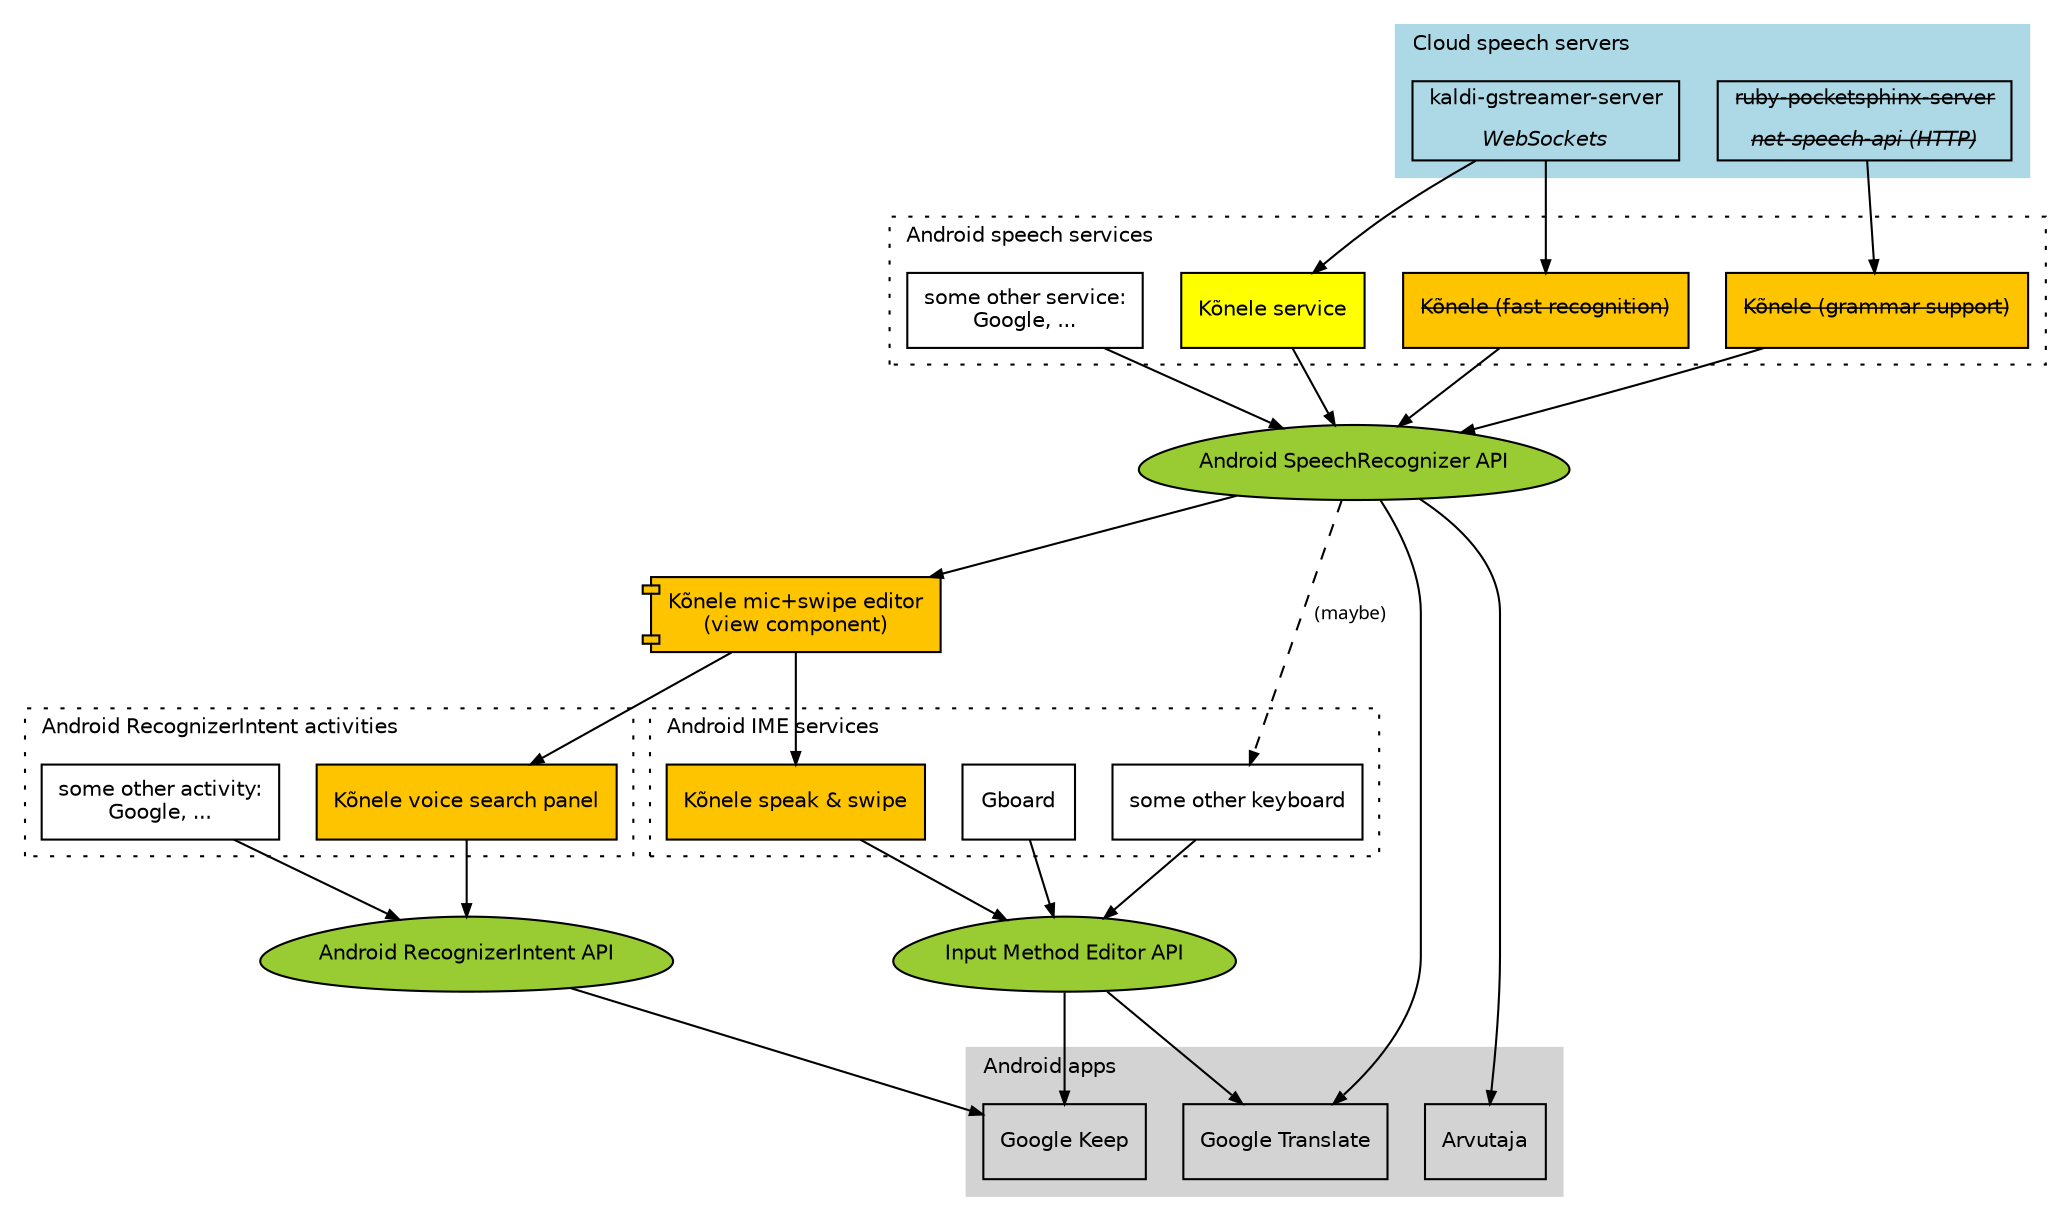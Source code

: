 /**
 *
 * @author Kaarel Kaljurand
 * @version 2015-08-29
 */

digraph G {

    graph [style="dotted", fontsize=10 fontname="Helvetica"];
    node [shape="box", fontsize=10 fontname="Helvetica"];
    edge [arrowhead="normal", arrowsize="0.6"];
    labeljust = "l";

    "Kõnele View" [label="Kõnele mic+swipe editor\n(view component)", shape="component", style="filled", fillcolor="#ffc400"];

    subgraph cluster_0 {
        label = "Cloud speech servers";
        style = "filled";
        color = "lightblue";
        "kaldi" [label=<kaldi-gstreamer-server<br/><br/><i>WebSockets</i>>];
        "pocketsphinx" [label=<<s>ruby-pocketsphinx-server<br/><br/><i>net-speech-api (HTTP)</i></s>>];
    }

    // Services record audio, send it to the server, and make the transcription
    // available via standard Android APIs.
    // One can configure the server addresses and audio recording parameters
    // (e.g. sample rate, duration, silence detection).
    subgraph cluster_1 {
        label = "Android speech services";
        "other_service" [label="some other service:\nGoogle, ..."];
        "Kõnele service" [label="Kõnele service", style="filled", fillcolor="yellow"];
        "Kõnele fast" [label=<<s>Kõnele (fast recognition)</s>>, style="filled", fillcolor="#ffc400"];
        "Kõnele grammar" [label=<<s>Kõnele (grammar support)</s>>, style="filled", fillcolor="#ffc400"];
    }

    // Android speech and text input APIs
    "Android SpeechRecognizer" [label="Android SpeechRecognizer API", shape="egg", style="filled", fillcolor="#99cc33"];
    "Android RecognizerIntent" [label="Android RecognizerIntent API", shape="egg", style="filled", fillcolor="#99cc33"];
    "IME" [label="Input Method Editor API", shape="egg", style="filled", fillcolor="#99cc33"];

    subgraph cluster_2 {
        label = "Android RecognizerIntent activities";
        "other_activity" [label="some other activity:\nGoogle, ..."];
        "panel" [label="Kõnele voice search panel", style="filled", fillcolor="#ffc400"];
    }

    subgraph cluster_3 {
        label = "Android IME services";
        "Kõnele IME" [label="Kõnele speak & swipe", style="filled", fillcolor="#ffc400"];
        "Gboard" [label="Gboard"];
        "other_ime" [label="some other keyboard"];
    }

    subgraph cluster_4 {
        label = "Android apps";
        style = "filled";
        color = "lightgrey";
        "Google Keep";
        "Google Translate";
        "Arvutaja";
    }

    "kaldi" -> "Kõnele fast" [fontsize=9, fontname="monospace"];
    "kaldi" -> "Kõnele service" [fontsize=9, fontname="monospace"];
    "pocketsphinx" -> "Kõnele grammar" [fontsize=9, fontname="monospace"];

    // Services that implement Android SpeechRecognizer
    "Kõnele service" -> "Android SpeechRecognizer" ;
    "Kõnele fast" -> "Android SpeechRecognizer" ;
    "Kõnele grammar" -> "Android SpeechRecognizer" ;
    "other_service" -> "Android SpeechRecognizer" ;

    "panel" -> "Android RecognizerIntent" ;
    "other_activity" -> "Android RecognizerIntent" ;

    // "other_service" -> "Gboard" ;
    "Android SpeechRecognizer" -> "Kõnele View" ;
    "Kõnele View" -> "Kõnele IME" ;
    "Kõnele View" -> "panel" ;
    "Android SpeechRecognizer" -> "Arvutaja" ;
    "Android SpeechRecognizer" -> "other_ime" [label="(maybe)", style="dashed", fontsize=9, fontname="Verdana"];
    "Android RecognizerIntent" -> "Google Keep" ;
    "Android SpeechRecognizer" -> "Google Translate" ;
    "Gboard" -> "IME";
    "Kõnele IME" -> "IME";
    "other_ime" -> "IME";
    "IME" ->"Google Keep";
    "IME" -> "Google Translate";
}
